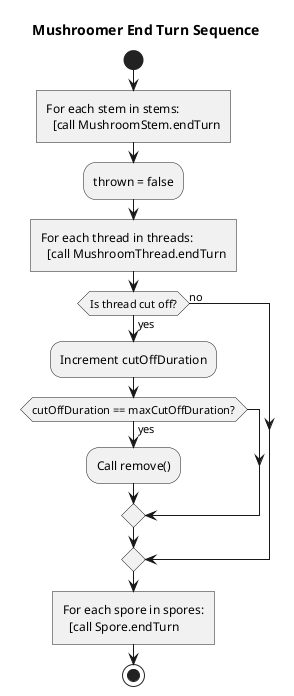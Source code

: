 @startuml MushroomerEndTurnSequence
title Mushroomer End Turn Sequence

start

:For each stem in stems:
  [call MushroomStem.endTurn]
    :thrown = false;
:For each thread in threads:
  [call MushroomThread.endTurn]
  if (Is thread cut off?) then (yes)
    :Increment cutOffDuration;
    if (cutOffDuration == maxCutOffDuration?) then (yes)
      :Call remove();
    endif
  else (no)
  endif

:For each spore in spores:
  [call Spore.endTurn]

stop
@enduml
